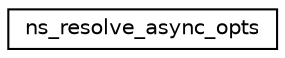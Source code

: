 digraph "Graphical Class Hierarchy"
{
  edge [fontname="Helvetica",fontsize="10",labelfontname="Helvetica",labelfontsize="10"];
  node [fontname="Helvetica",fontsize="10",shape=record];
  rankdir="LR";
  Node1 [label="ns_resolve_async_opts",height=0.2,width=0.4,color="black", fillcolor="white", style="filled",URL="$structns__resolve__async__opts.html"];
}
